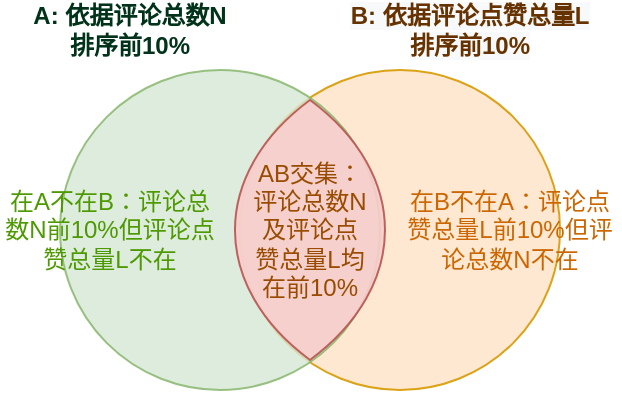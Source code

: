 <mxfile version="14.7.3" type="github">
  <diagram id="ShHiN2n3eKKXzdHq9HxD" name="Page-1">
    <mxGraphModel dx="397" dy="204" grid="0" gridSize="10" guides="1" tooltips="1" connect="1" arrows="1" fold="1" page="1" pageScale="1" pageWidth="827" pageHeight="1169" background="#ffffff" math="0" shadow="0">
      <root>
        <mxCell id="0" />
        <mxCell id="1" parent="0" />
        <mxCell id="AKb-sp3TWjWLQbtXxZn1-1" value="" style="ellipse;whiteSpace=wrap;html=1;aspect=fixed;strokeColor=#d79b00;shadow=0;fillColor=#ffe6cc;opacity=90;" vertex="1" parent="1">
          <mxGeometry x="360" y="320" width="160" height="160" as="geometry" />
        </mxCell>
        <mxCell id="AKb-sp3TWjWLQbtXxZn1-2" value="" style="ellipse;whiteSpace=wrap;html=1;aspect=fixed;fillColor=#d5e8d4;strokeColor=#82b366;opacity=80;" vertex="1" parent="1">
          <mxGeometry x="270" y="320" width="160" height="160" as="geometry" />
        </mxCell>
        <mxCell id="AKb-sp3TWjWLQbtXxZn1-3" value="&lt;font style=&quot;font-size: 12px&quot;&gt;A: 依据评论总数N排序前10%&lt;/font&gt;" style="text;html=1;strokeColor=none;fillColor=none;align=center;verticalAlign=middle;whiteSpace=wrap;rounded=0;shadow=0;opacity=90;fontStyle=1;fontColor=#00331A;" vertex="1" parent="1">
          <mxGeometry x="250" y="290" width="110" height="20" as="geometry" />
        </mxCell>
        <mxCell id="AKb-sp3TWjWLQbtXxZn1-4" value="&lt;span style=&quot;font-family: helvetica; font-size: 12px; font-style: normal; letter-spacing: normal; text-indent: 0px; text-transform: none; word-spacing: 0px; background-color: rgb(248, 249, 250); text-decoration: none; display: inline; float: none;&quot;&gt;B: 依据评论点赞总量L排序前10%&lt;/span&gt;" style="text;whiteSpace=wrap;html=1;align=center;fontStyle=1;fontColor=#663300;verticalAlign=middle;" vertex="1" parent="1">
          <mxGeometry x="410" y="285" width="130" height="30" as="geometry" />
        </mxCell>
        <mxCell id="AKb-sp3TWjWLQbtXxZn1-5" value="在A不在B：评论总数N前10%但评论点赞总量L不在" style="text;html=1;strokeColor=none;fillColor=none;align=center;verticalAlign=middle;whiteSpace=wrap;rounded=0;shadow=0;opacity=90;fontColor=#4D9900;" vertex="1" parent="1">
          <mxGeometry x="240" y="390" width="110" height="20" as="geometry" />
        </mxCell>
        <mxCell id="AKb-sp3TWjWLQbtXxZn1-6" value="在B不在A：评论点赞总量L前10%但评论总数N不在" style="text;html=1;strokeColor=none;fillColor=none;align=center;verticalAlign=middle;whiteSpace=wrap;rounded=0;shadow=0;opacity=90;fontColor=#CC6600;" vertex="1" parent="1">
          <mxGeometry x="440" y="390" width="110" height="20" as="geometry" />
        </mxCell>
        <mxCell id="AKb-sp3TWjWLQbtXxZn1-9" value="" style="whiteSpace=wrap;html=1;shape=mxgraph.basic.pointed_oval;shadow=0;fillColor=#f8cecc;align=center;opacity=90;labelBackgroundColor=none;strokeColor=#b85450;" vertex="1" parent="1">
          <mxGeometry x="345" y="335" width="100" height="130" as="geometry" />
        </mxCell>
        <mxCell id="AKb-sp3TWjWLQbtXxZn1-7" value="AB交集：评论总数N及评论点赞总量L均在前10%" style="text;html=1;strokeColor=none;fillColor=none;align=center;verticalAlign=middle;whiteSpace=wrap;rounded=0;shadow=0;opacity=90;fontColor=#994C00;" vertex="1" parent="1">
          <mxGeometry x="365" y="390" width="60" height="20" as="geometry" />
        </mxCell>
      </root>
    </mxGraphModel>
  </diagram>
</mxfile>
